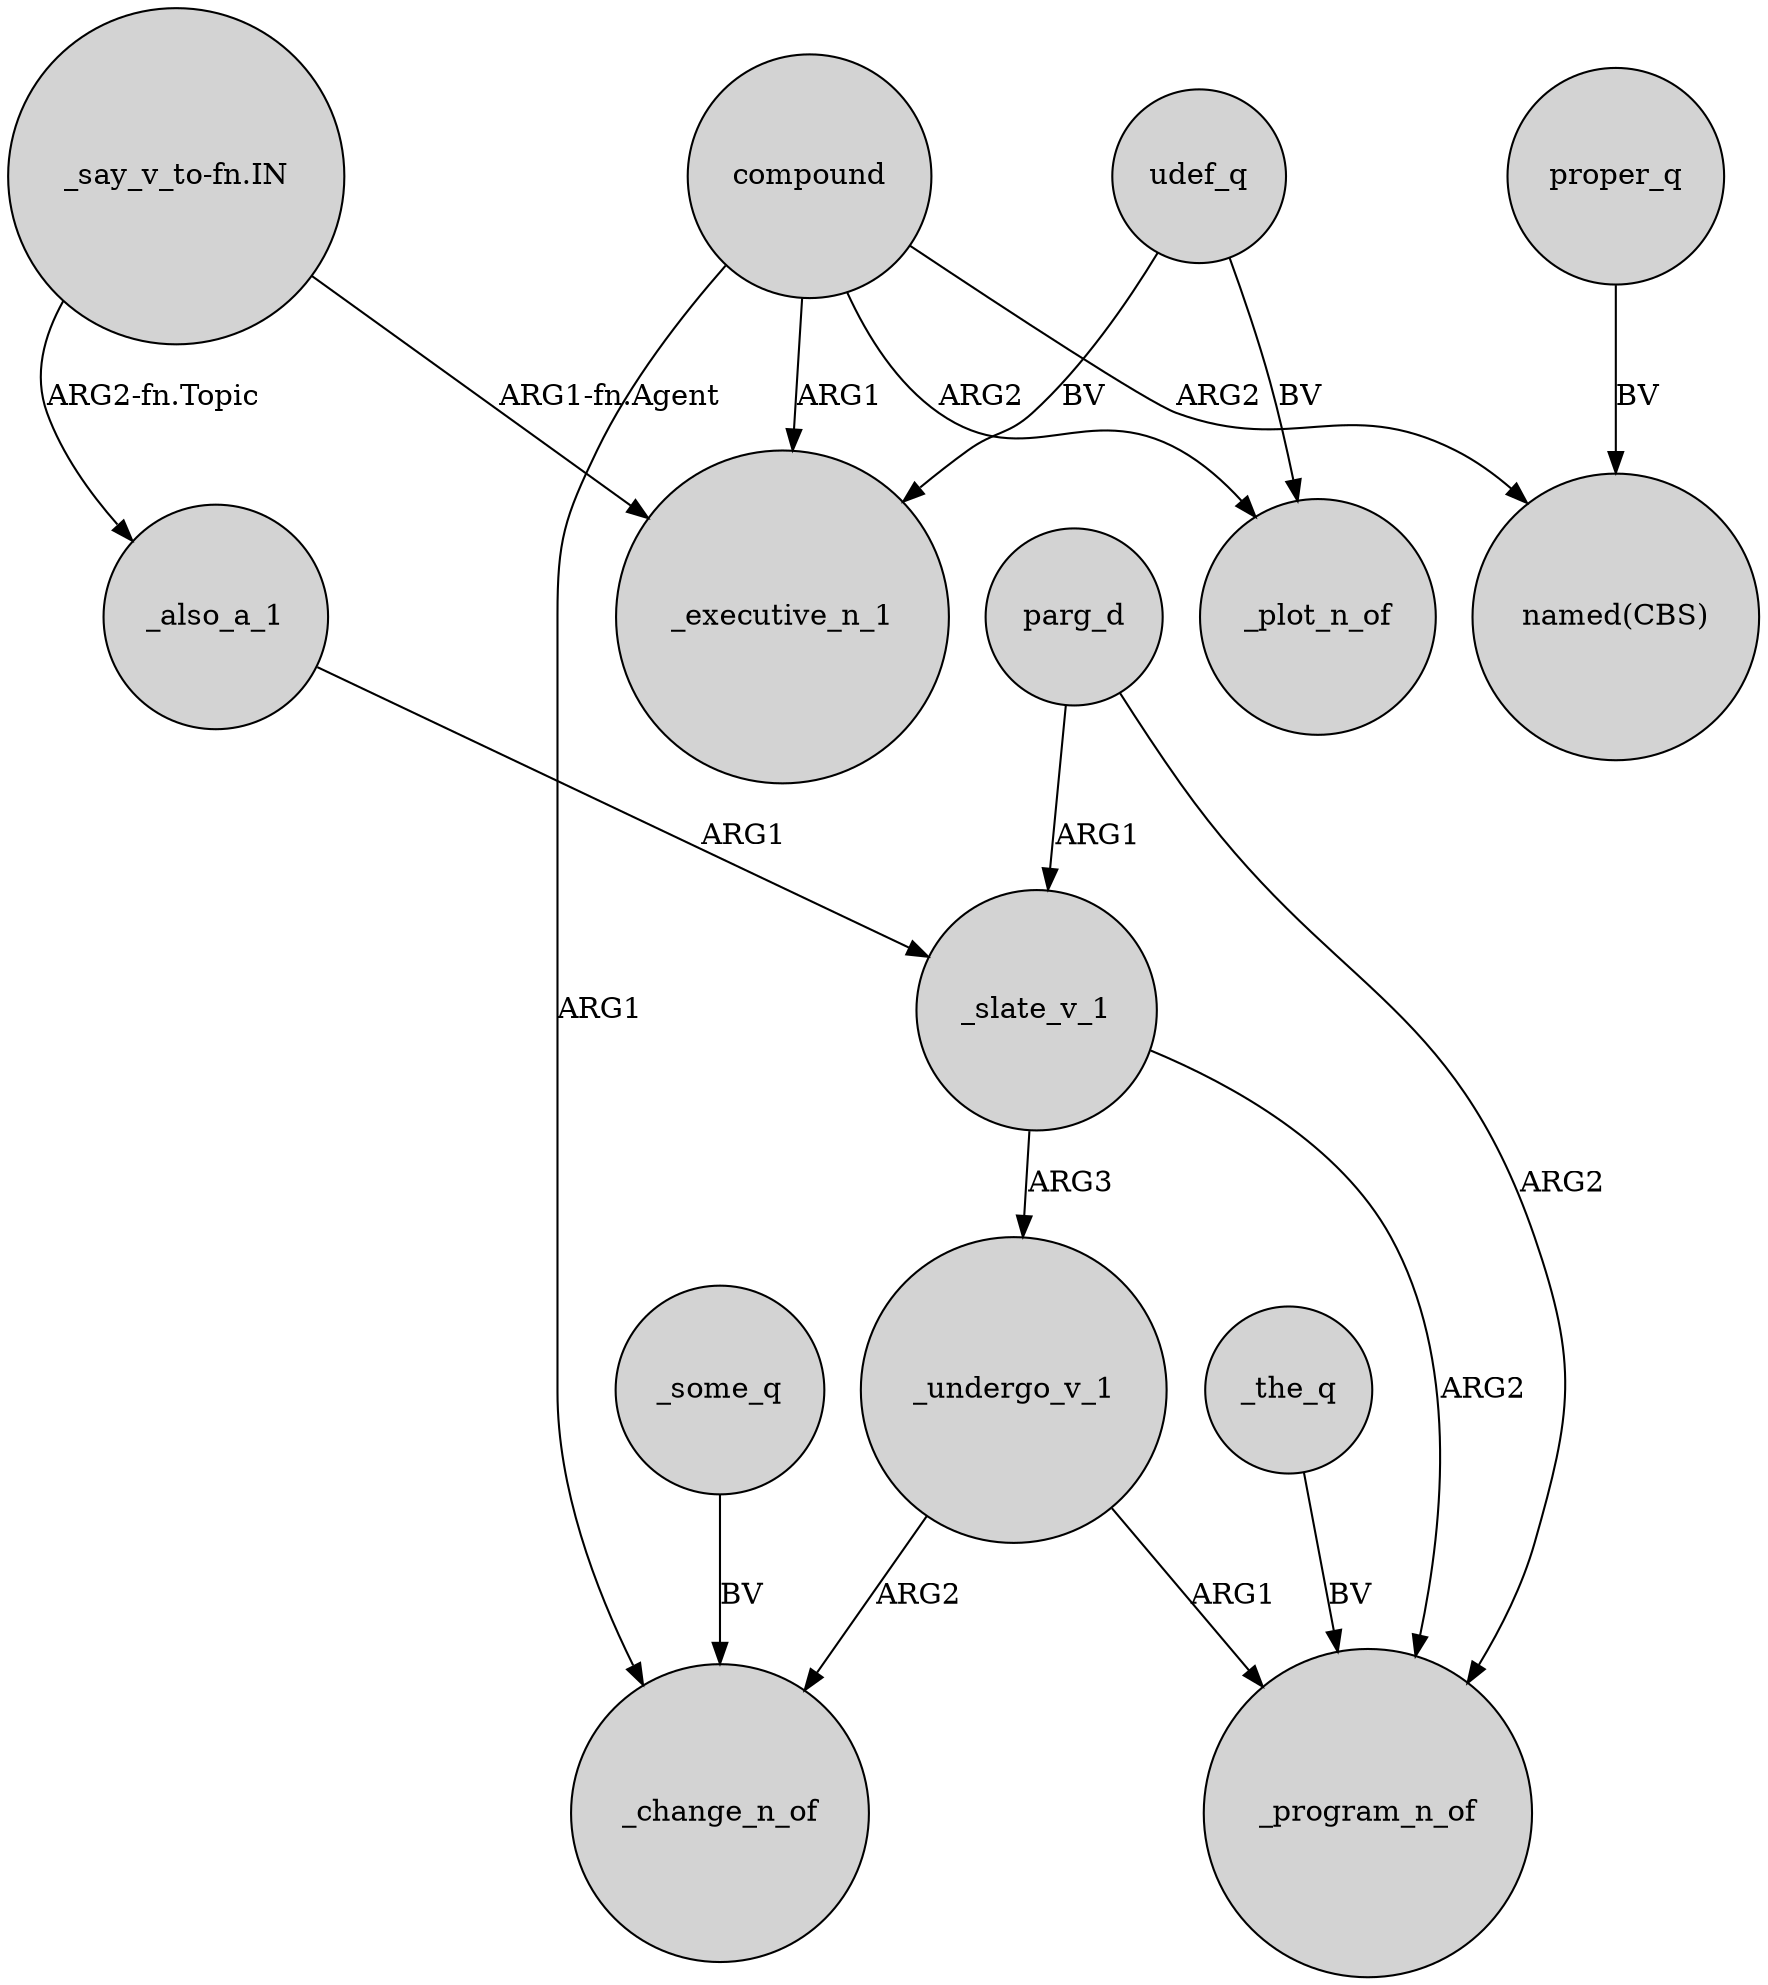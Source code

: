 digraph {
	node [shape=circle style=filled]
	compound -> _executive_n_1 [label=ARG1]
	_also_a_1 -> _slate_v_1 [label=ARG1]
	_some_q -> _change_n_of [label=BV]
	compound -> _plot_n_of [label=ARG2]
	_undergo_v_1 -> _program_n_of [label=ARG1]
	"_say_v_to-fn.IN" -> _executive_n_1 [label="ARG1-fn.Agent"]
	compound -> "named(CBS)" [label=ARG2]
	parg_d -> _program_n_of [label=ARG2]
	_undergo_v_1 -> _change_n_of [label=ARG2]
	_slate_v_1 -> _program_n_of [label=ARG2]
	"_say_v_to-fn.IN" -> _also_a_1 [label="ARG2-fn.Topic"]
	udef_q -> _plot_n_of [label=BV]
	udef_q -> _executive_n_1 [label=BV]
	_the_q -> _program_n_of [label=BV]
	_slate_v_1 -> _undergo_v_1 [label=ARG3]
	parg_d -> _slate_v_1 [label=ARG1]
	compound -> _change_n_of [label=ARG1]
	proper_q -> "named(CBS)" [label=BV]
}

